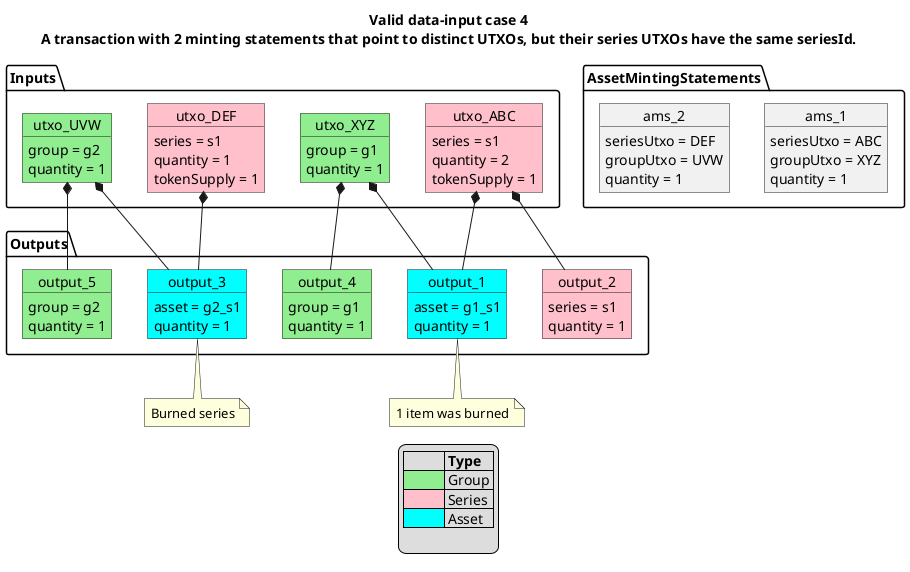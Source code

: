 @startuml

title
    Valid data-input case 4
    A transaction with 2 minting statements that point to distinct UTXOs, but their series UTXOs have the same seriesId.
end title

'Asset minting statements
package AssetMintingStatements {
    object ams_1
        ams_1 : seriesUtxo = ABC
        ams_1 : groupUtxo = XYZ
        ams_1 : quantity = 1

    object ams_2
        ams_2 : seriesUtxo = DEF
        ams_2 : groupUtxo = UVW
        ams_2 : quantity = 1
}

package Inputs {
    object utxo_ABC #pink
        utxo_ABC : series = s1
        utxo_ABC : quantity = 2
        utxo_ABC : tokenSupply = 1

    object utxo_DEF #pink
        utxo_DEF : series = s1
        utxo_DEF : quantity = 1
        utxo_DEF : tokenSupply = 1

    object utxo_XYZ #lightgreen
        utxo_XYZ : group = g1
        utxo_XYZ : quantity = 1

    object utxo_UVW #lightgreen
        utxo_UVW : group = g2
        utxo_UVW : quantity = 1
}

package Outputs {
    'minted asset
    object output_1 #cyan
        output_1 : asset = g1_s1
        output_1 : quantity = 1

    'series change
    object output_2 #pink
        output_2 : series = s1
        output_2 : quantity = 1

    'minted asset
    object output_3 #cyan
        output_3 : asset = g2_s1
        output_3 : quantity = 1

    'group change
        object output_4 #lightgreen
        output_4 : group = g1
        output_4 : quantity = 1

    'group change
    object output_5 #lightgreen
        output_5 : group = g2
        output_5 : quantity = 1
}

'relationships
utxo_ABC *-- output_1
utxo_XYZ *-- output_1
utxo_ABC *-- output_2
utxo_DEF *-- output_3
utxo_UVW *-- output_3
utxo_XYZ *-- output_4
utxo_UVW *-- output_5

note bottom of output_1: 1 item was burned
note bottom of output_3: Burned series

legend
 |= |= Type |
 |<#lightgreen>     | Group |
 |<#pink>           | Series |
 |<#cyan>           | Asset  |

 endlegend

@enduml